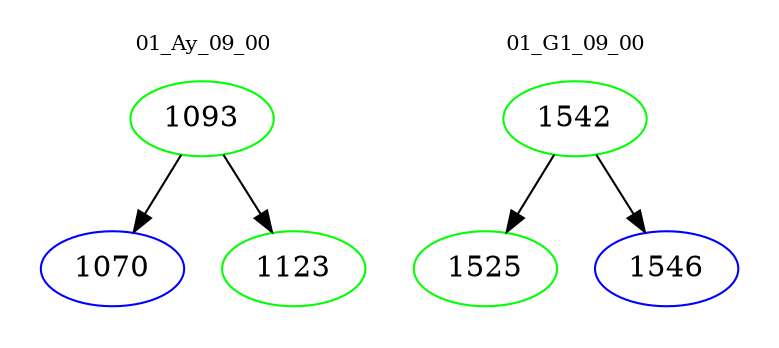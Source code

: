 digraph{
subgraph cluster_0 {
color = white
label = "01_Ay_09_00";
fontsize=10;
T0_1093 [label="1093", color="green"]
T0_1093 -> T0_1070 [color="black"]
T0_1070 [label="1070", color="blue"]
T0_1093 -> T0_1123 [color="black"]
T0_1123 [label="1123", color="green"]
}
subgraph cluster_1 {
color = white
label = "01_G1_09_00";
fontsize=10;
T1_1542 [label="1542", color="green"]
T1_1542 -> T1_1525 [color="black"]
T1_1525 [label="1525", color="green"]
T1_1542 -> T1_1546 [color="black"]
T1_1546 [label="1546", color="blue"]
}
}
